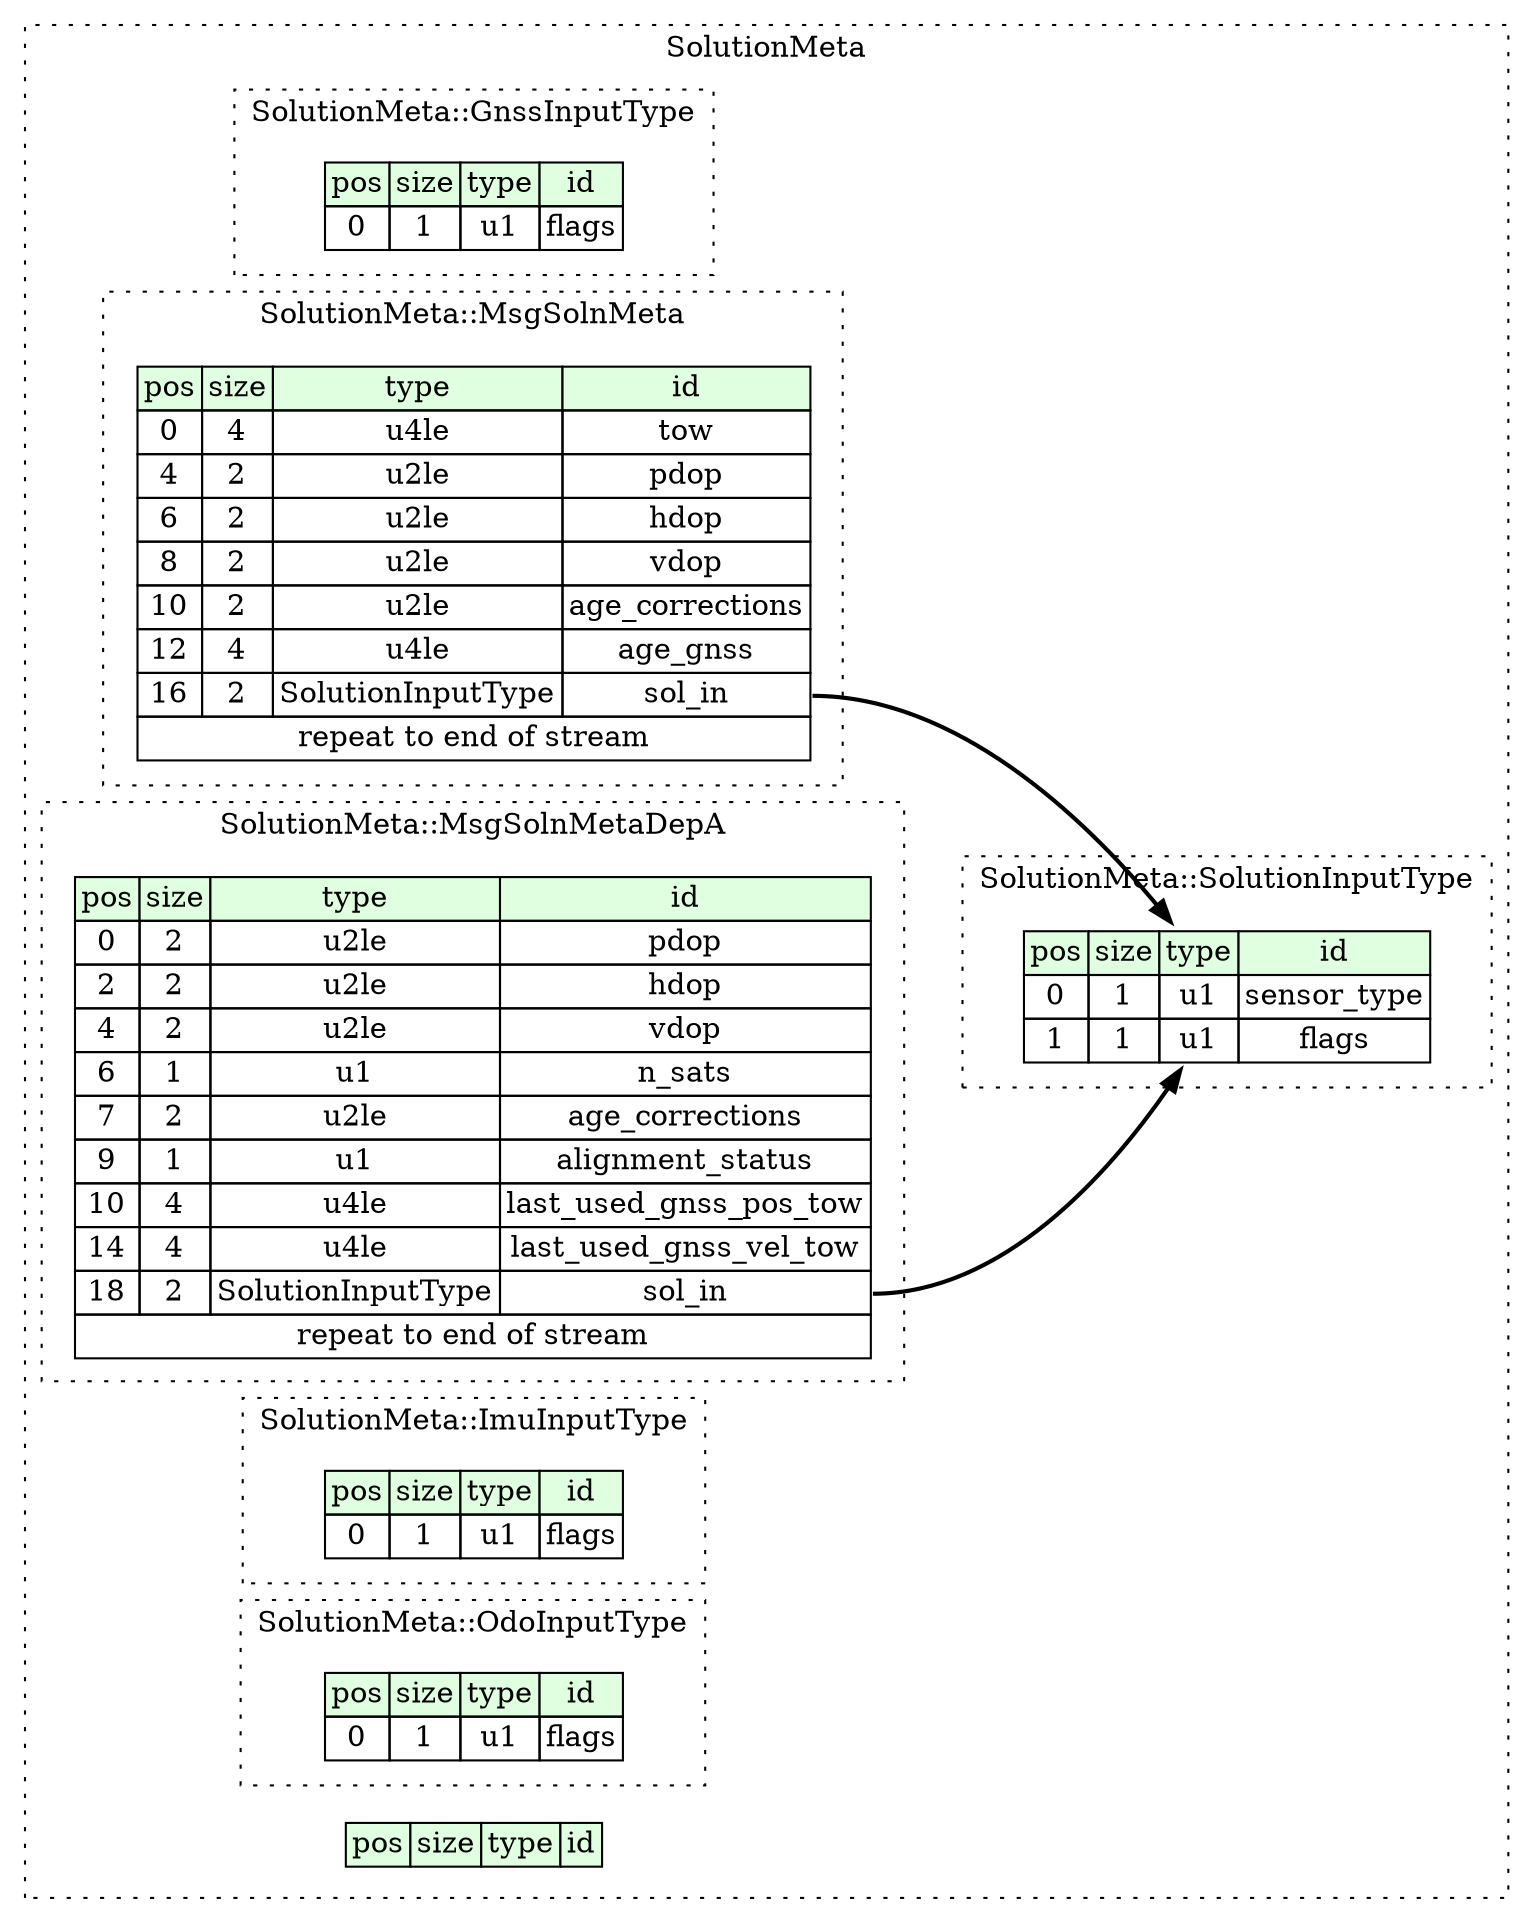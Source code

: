 digraph {
	rankdir=LR;
	node [shape=plaintext];
	subgraph cluster__solution_meta {
		label="SolutionMeta";
		graph[style=dotted];

		solution_meta__seq [label=<<TABLE BORDER="0" CELLBORDER="1" CELLSPACING="0">
			<TR><TD BGCOLOR="#E0FFE0">pos</TD><TD BGCOLOR="#E0FFE0">size</TD><TD BGCOLOR="#E0FFE0">type</TD><TD BGCOLOR="#E0FFE0">id</TD></TR>
		</TABLE>>];
		subgraph cluster__gnss_input_type {
			label="SolutionMeta::GnssInputType";
			graph[style=dotted];

			gnss_input_type__seq [label=<<TABLE BORDER="0" CELLBORDER="1" CELLSPACING="0">
				<TR><TD BGCOLOR="#E0FFE0">pos</TD><TD BGCOLOR="#E0FFE0">size</TD><TD BGCOLOR="#E0FFE0">type</TD><TD BGCOLOR="#E0FFE0">id</TD></TR>
				<TR><TD PORT="flags_pos">0</TD><TD PORT="flags_size">1</TD><TD>u1</TD><TD PORT="flags_type">flags</TD></TR>
			</TABLE>>];
		}
		subgraph cluster__msg_soln_meta {
			label="SolutionMeta::MsgSolnMeta";
			graph[style=dotted];

			msg_soln_meta__seq [label=<<TABLE BORDER="0" CELLBORDER="1" CELLSPACING="0">
				<TR><TD BGCOLOR="#E0FFE0">pos</TD><TD BGCOLOR="#E0FFE0">size</TD><TD BGCOLOR="#E0FFE0">type</TD><TD BGCOLOR="#E0FFE0">id</TD></TR>
				<TR><TD PORT="tow_pos">0</TD><TD PORT="tow_size">4</TD><TD>u4le</TD><TD PORT="tow_type">tow</TD></TR>
				<TR><TD PORT="pdop_pos">4</TD><TD PORT="pdop_size">2</TD><TD>u2le</TD><TD PORT="pdop_type">pdop</TD></TR>
				<TR><TD PORT="hdop_pos">6</TD><TD PORT="hdop_size">2</TD><TD>u2le</TD><TD PORT="hdop_type">hdop</TD></TR>
				<TR><TD PORT="vdop_pos">8</TD><TD PORT="vdop_size">2</TD><TD>u2le</TD><TD PORT="vdop_type">vdop</TD></TR>
				<TR><TD PORT="age_corrections_pos">10</TD><TD PORT="age_corrections_size">2</TD><TD>u2le</TD><TD PORT="age_corrections_type">age_corrections</TD></TR>
				<TR><TD PORT="age_gnss_pos">12</TD><TD PORT="age_gnss_size">4</TD><TD>u4le</TD><TD PORT="age_gnss_type">age_gnss</TD></TR>
				<TR><TD PORT="sol_in_pos">16</TD><TD PORT="sol_in_size">2</TD><TD>SolutionInputType</TD><TD PORT="sol_in_type">sol_in</TD></TR>
				<TR><TD COLSPAN="4" PORT="sol_in__repeat">repeat to end of stream</TD></TR>
			</TABLE>>];
		}
		subgraph cluster__msg_soln_meta_dep_a {
			label="SolutionMeta::MsgSolnMetaDepA";
			graph[style=dotted];

			msg_soln_meta_dep_a__seq [label=<<TABLE BORDER="0" CELLBORDER="1" CELLSPACING="0">
				<TR><TD BGCOLOR="#E0FFE0">pos</TD><TD BGCOLOR="#E0FFE0">size</TD><TD BGCOLOR="#E0FFE0">type</TD><TD BGCOLOR="#E0FFE0">id</TD></TR>
				<TR><TD PORT="pdop_pos">0</TD><TD PORT="pdop_size">2</TD><TD>u2le</TD><TD PORT="pdop_type">pdop</TD></TR>
				<TR><TD PORT="hdop_pos">2</TD><TD PORT="hdop_size">2</TD><TD>u2le</TD><TD PORT="hdop_type">hdop</TD></TR>
				<TR><TD PORT="vdop_pos">4</TD><TD PORT="vdop_size">2</TD><TD>u2le</TD><TD PORT="vdop_type">vdop</TD></TR>
				<TR><TD PORT="n_sats_pos">6</TD><TD PORT="n_sats_size">1</TD><TD>u1</TD><TD PORT="n_sats_type">n_sats</TD></TR>
				<TR><TD PORT="age_corrections_pos">7</TD><TD PORT="age_corrections_size">2</TD><TD>u2le</TD><TD PORT="age_corrections_type">age_corrections</TD></TR>
				<TR><TD PORT="alignment_status_pos">9</TD><TD PORT="alignment_status_size">1</TD><TD>u1</TD><TD PORT="alignment_status_type">alignment_status</TD></TR>
				<TR><TD PORT="last_used_gnss_pos_tow_pos">10</TD><TD PORT="last_used_gnss_pos_tow_size">4</TD><TD>u4le</TD><TD PORT="last_used_gnss_pos_tow_type">last_used_gnss_pos_tow</TD></TR>
				<TR><TD PORT="last_used_gnss_vel_tow_pos">14</TD><TD PORT="last_used_gnss_vel_tow_size">4</TD><TD>u4le</TD><TD PORT="last_used_gnss_vel_tow_type">last_used_gnss_vel_tow</TD></TR>
				<TR><TD PORT="sol_in_pos">18</TD><TD PORT="sol_in_size">2</TD><TD>SolutionInputType</TD><TD PORT="sol_in_type">sol_in</TD></TR>
				<TR><TD COLSPAN="4" PORT="sol_in__repeat">repeat to end of stream</TD></TR>
			</TABLE>>];
		}
		subgraph cluster__imu_input_type {
			label="SolutionMeta::ImuInputType";
			graph[style=dotted];

			imu_input_type__seq [label=<<TABLE BORDER="0" CELLBORDER="1" CELLSPACING="0">
				<TR><TD BGCOLOR="#E0FFE0">pos</TD><TD BGCOLOR="#E0FFE0">size</TD><TD BGCOLOR="#E0FFE0">type</TD><TD BGCOLOR="#E0FFE0">id</TD></TR>
				<TR><TD PORT="flags_pos">0</TD><TD PORT="flags_size">1</TD><TD>u1</TD><TD PORT="flags_type">flags</TD></TR>
			</TABLE>>];
		}
		subgraph cluster__odo_input_type {
			label="SolutionMeta::OdoInputType";
			graph[style=dotted];

			odo_input_type__seq [label=<<TABLE BORDER="0" CELLBORDER="1" CELLSPACING="0">
				<TR><TD BGCOLOR="#E0FFE0">pos</TD><TD BGCOLOR="#E0FFE0">size</TD><TD BGCOLOR="#E0FFE0">type</TD><TD BGCOLOR="#E0FFE0">id</TD></TR>
				<TR><TD PORT="flags_pos">0</TD><TD PORT="flags_size">1</TD><TD>u1</TD><TD PORT="flags_type">flags</TD></TR>
			</TABLE>>];
		}
		subgraph cluster__solution_input_type {
			label="SolutionMeta::SolutionInputType";
			graph[style=dotted];

			solution_input_type__seq [label=<<TABLE BORDER="0" CELLBORDER="1" CELLSPACING="0">
				<TR><TD BGCOLOR="#E0FFE0">pos</TD><TD BGCOLOR="#E0FFE0">size</TD><TD BGCOLOR="#E0FFE0">type</TD><TD BGCOLOR="#E0FFE0">id</TD></TR>
				<TR><TD PORT="sensor_type_pos">0</TD><TD PORT="sensor_type_size">1</TD><TD>u1</TD><TD PORT="sensor_type_type">sensor_type</TD></TR>
				<TR><TD PORT="flags_pos">1</TD><TD PORT="flags_size">1</TD><TD>u1</TD><TD PORT="flags_type">flags</TD></TR>
			</TABLE>>];
		}
	}
	msg_soln_meta__seq:sol_in_type -> solution_input_type__seq [style=bold];
	msg_soln_meta_dep_a__seq:sol_in_type -> solution_input_type__seq [style=bold];
}
